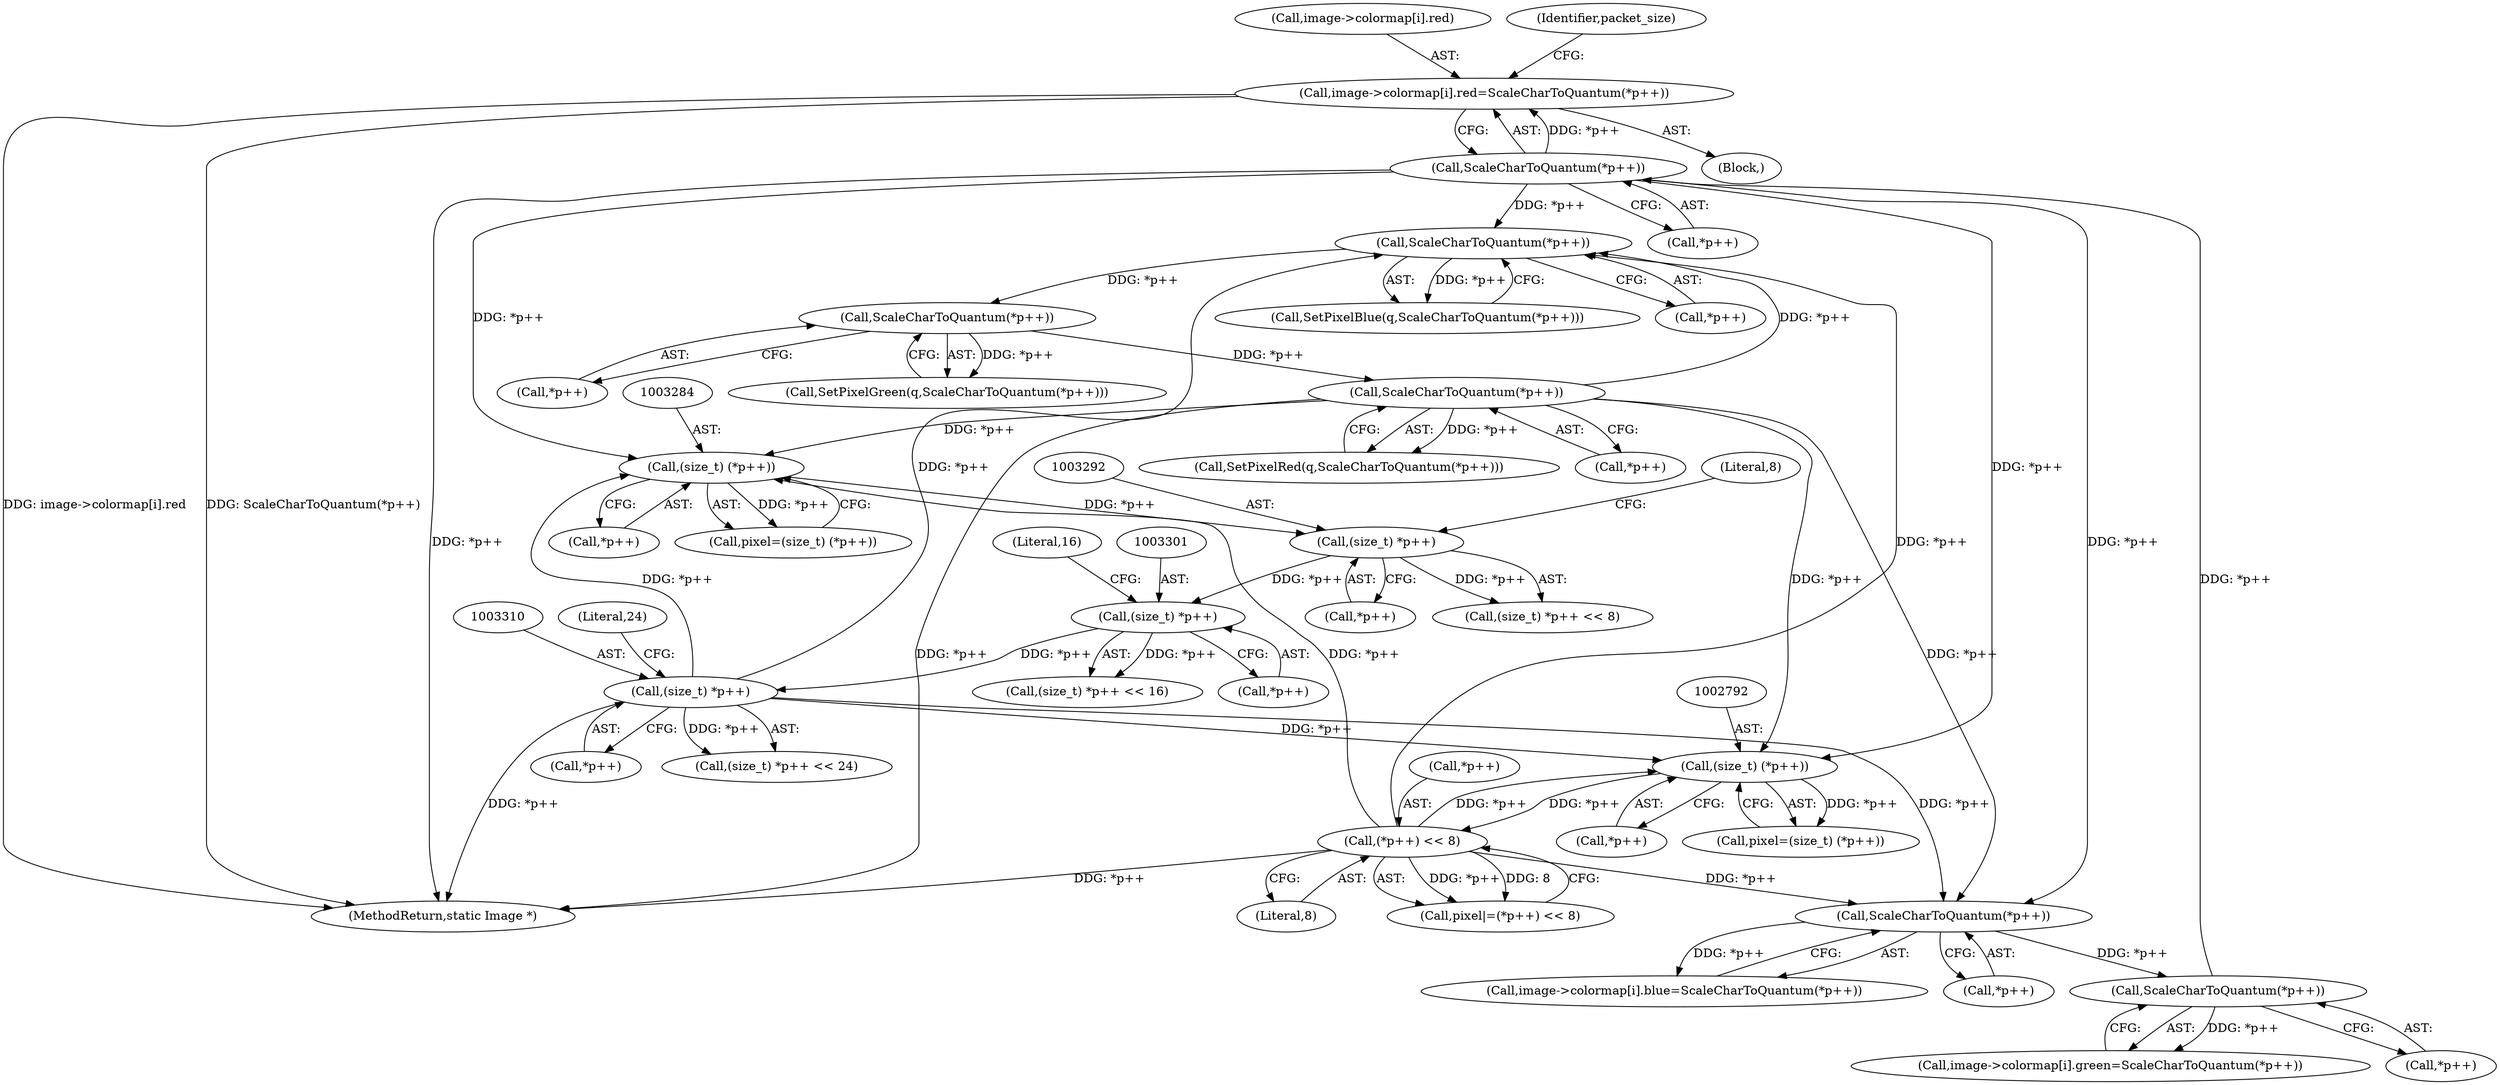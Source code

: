 digraph "0_ImageMagick_f6e9d0d9955e85bdd7540b251cd50d598dacc5e6_3@array" {
"1001619" [label="(Call,image->colormap[i].red=ScaleCharToQuantum(*p++))"];
"1001627" [label="(Call,ScaleCharToQuantum(*p++))"];
"1001615" [label="(Call,ScaleCharToQuantum(*p++))"];
"1001603" [label="(Call,ScaleCharToQuantum(*p++))"];
"1003132" [label="(Call,ScaleCharToQuantum(*p++))"];
"1003126" [label="(Call,ScaleCharToQuantum(*p++))"];
"1003120" [label="(Call,ScaleCharToQuantum(*p++))"];
"1003309" [label="(Call,(size_t) *p++)"];
"1003300" [label="(Call,(size_t) *p++)"];
"1003291" [label="(Call,(size_t) *p++)"];
"1003283" [label="(Call,(size_t) (*p++))"];
"1002798" [label="(Call,(*p++) << 8)"];
"1002791" [label="(Call,(size_t) (*p++))"];
"1003666" [label="(MethodReturn,static Image *)"];
"1003314" [label="(Literal,24)"];
"1003124" [label="(Call,SetPixelGreen(q,ScaleCharToQuantum(*p++)))"];
"1001607" [label="(Call,image->colormap[i].green=ScaleCharToQuantum(*p++))"];
"1002798" [label="(Call,(*p++) << 8)"];
"1003120" [label="(Call,ScaleCharToQuantum(*p++))"];
"1001628" [label="(Call,*p++)"];
"1001594" [label="(Block,)"];
"1003311" [label="(Call,*p++)"];
"1001604" [label="(Call,*p++)"];
"1001615" [label="(Call,ScaleCharToQuantum(*p++))"];
"1002799" [label="(Call,*p++)"];
"1001620" [label="(Call,image->colormap[i].red)"];
"1002789" [label="(Call,pixel=(size_t) (*p++))"];
"1002791" [label="(Call,(size_t) (*p++))"];
"1003293" [label="(Call,*p++)"];
"1003281" [label="(Call,pixel=(size_t) (*p++))"];
"1003296" [label="(Literal,8)"];
"1002796" [label="(Call,pixel|=(*p++) << 8)"];
"1003291" [label="(Call,(size_t) *p++)"];
"1003300" [label="(Call,(size_t) *p++)"];
"1001603" [label="(Call,ScaleCharToQuantum(*p++))"];
"1003118" [label="(Call,SetPixelBlue(q,ScaleCharToQuantum(*p++)))"];
"1003290" [label="(Call,(size_t) *p++ << 8)"];
"1003299" [label="(Call,(size_t) *p++ << 16)"];
"1003305" [label="(Literal,16)"];
"1001595" [label="(Call,image->colormap[i].blue=ScaleCharToQuantum(*p++))"];
"1002793" [label="(Call,*p++)"];
"1002802" [label="(Literal,8)"];
"1003121" [label="(Call,*p++)"];
"1003302" [label="(Call,*p++)"];
"1001616" [label="(Call,*p++)"];
"1001619" [label="(Call,image->colormap[i].red=ScaleCharToQuantum(*p++))"];
"1001627" [label="(Call,ScaleCharToQuantum(*p++))"];
"1003130" [label="(Call,SetPixelRed(q,ScaleCharToQuantum(*p++)))"];
"1003126" [label="(Call,ScaleCharToQuantum(*p++))"];
"1001633" [label="(Identifier,packet_size)"];
"1003308" [label="(Call,(size_t) *p++ << 24)"];
"1003283" [label="(Call,(size_t) (*p++))"];
"1003132" [label="(Call,ScaleCharToQuantum(*p++))"];
"1003309" [label="(Call,(size_t) *p++)"];
"1003127" [label="(Call,*p++)"];
"1003133" [label="(Call,*p++)"];
"1003285" [label="(Call,*p++)"];
"1001619" -> "1001594"  [label="AST: "];
"1001619" -> "1001627"  [label="CFG: "];
"1001620" -> "1001619"  [label="AST: "];
"1001627" -> "1001619"  [label="AST: "];
"1001633" -> "1001619"  [label="CFG: "];
"1001619" -> "1003666"  [label="DDG: image->colormap[i].red"];
"1001619" -> "1003666"  [label="DDG: ScaleCharToQuantum(*p++)"];
"1001627" -> "1001619"  [label="DDG: *p++"];
"1001627" -> "1001628"  [label="CFG: "];
"1001628" -> "1001627"  [label="AST: "];
"1001627" -> "1003666"  [label="DDG: *p++"];
"1001627" -> "1001603"  [label="DDG: *p++"];
"1001615" -> "1001627"  [label="DDG: *p++"];
"1001627" -> "1002791"  [label="DDG: *p++"];
"1001627" -> "1003120"  [label="DDG: *p++"];
"1001627" -> "1003283"  [label="DDG: *p++"];
"1001615" -> "1001607"  [label="AST: "];
"1001615" -> "1001616"  [label="CFG: "];
"1001616" -> "1001615"  [label="AST: "];
"1001607" -> "1001615"  [label="CFG: "];
"1001615" -> "1001607"  [label="DDG: *p++"];
"1001603" -> "1001615"  [label="DDG: *p++"];
"1001603" -> "1001595"  [label="AST: "];
"1001603" -> "1001604"  [label="CFG: "];
"1001604" -> "1001603"  [label="AST: "];
"1001595" -> "1001603"  [label="CFG: "];
"1001603" -> "1001595"  [label="DDG: *p++"];
"1003132" -> "1001603"  [label="DDG: *p++"];
"1003309" -> "1001603"  [label="DDG: *p++"];
"1002798" -> "1001603"  [label="DDG: *p++"];
"1003132" -> "1003130"  [label="AST: "];
"1003132" -> "1003133"  [label="CFG: "];
"1003133" -> "1003132"  [label="AST: "];
"1003130" -> "1003132"  [label="CFG: "];
"1003132" -> "1003666"  [label="DDG: *p++"];
"1003132" -> "1002791"  [label="DDG: *p++"];
"1003132" -> "1003120"  [label="DDG: *p++"];
"1003132" -> "1003130"  [label="DDG: *p++"];
"1003126" -> "1003132"  [label="DDG: *p++"];
"1003132" -> "1003283"  [label="DDG: *p++"];
"1003126" -> "1003124"  [label="AST: "];
"1003126" -> "1003127"  [label="CFG: "];
"1003127" -> "1003126"  [label="AST: "];
"1003124" -> "1003126"  [label="CFG: "];
"1003126" -> "1003124"  [label="DDG: *p++"];
"1003120" -> "1003126"  [label="DDG: *p++"];
"1003120" -> "1003118"  [label="AST: "];
"1003120" -> "1003121"  [label="CFG: "];
"1003121" -> "1003120"  [label="AST: "];
"1003118" -> "1003120"  [label="CFG: "];
"1003120" -> "1003118"  [label="DDG: *p++"];
"1003309" -> "1003120"  [label="DDG: *p++"];
"1002798" -> "1003120"  [label="DDG: *p++"];
"1003309" -> "1003308"  [label="AST: "];
"1003309" -> "1003311"  [label="CFG: "];
"1003310" -> "1003309"  [label="AST: "];
"1003311" -> "1003309"  [label="AST: "];
"1003314" -> "1003309"  [label="CFG: "];
"1003309" -> "1003666"  [label="DDG: *p++"];
"1003309" -> "1002791"  [label="DDG: *p++"];
"1003309" -> "1003283"  [label="DDG: *p++"];
"1003309" -> "1003308"  [label="DDG: *p++"];
"1003300" -> "1003309"  [label="DDG: *p++"];
"1003300" -> "1003299"  [label="AST: "];
"1003300" -> "1003302"  [label="CFG: "];
"1003301" -> "1003300"  [label="AST: "];
"1003302" -> "1003300"  [label="AST: "];
"1003305" -> "1003300"  [label="CFG: "];
"1003300" -> "1003299"  [label="DDG: *p++"];
"1003291" -> "1003300"  [label="DDG: *p++"];
"1003291" -> "1003290"  [label="AST: "];
"1003291" -> "1003293"  [label="CFG: "];
"1003292" -> "1003291"  [label="AST: "];
"1003293" -> "1003291"  [label="AST: "];
"1003296" -> "1003291"  [label="CFG: "];
"1003291" -> "1003290"  [label="DDG: *p++"];
"1003283" -> "1003291"  [label="DDG: *p++"];
"1003283" -> "1003281"  [label="AST: "];
"1003283" -> "1003285"  [label="CFG: "];
"1003284" -> "1003283"  [label="AST: "];
"1003285" -> "1003283"  [label="AST: "];
"1003281" -> "1003283"  [label="CFG: "];
"1003283" -> "1003281"  [label="DDG: *p++"];
"1002798" -> "1003283"  [label="DDG: *p++"];
"1002798" -> "1002796"  [label="AST: "];
"1002798" -> "1002802"  [label="CFG: "];
"1002799" -> "1002798"  [label="AST: "];
"1002802" -> "1002798"  [label="AST: "];
"1002796" -> "1002798"  [label="CFG: "];
"1002798" -> "1003666"  [label="DDG: *p++"];
"1002798" -> "1002791"  [label="DDG: *p++"];
"1002798" -> "1002796"  [label="DDG: *p++"];
"1002798" -> "1002796"  [label="DDG: 8"];
"1002791" -> "1002798"  [label="DDG: *p++"];
"1002791" -> "1002789"  [label="AST: "];
"1002791" -> "1002793"  [label="CFG: "];
"1002792" -> "1002791"  [label="AST: "];
"1002793" -> "1002791"  [label="AST: "];
"1002789" -> "1002791"  [label="CFG: "];
"1002791" -> "1002789"  [label="DDG: *p++"];
}
